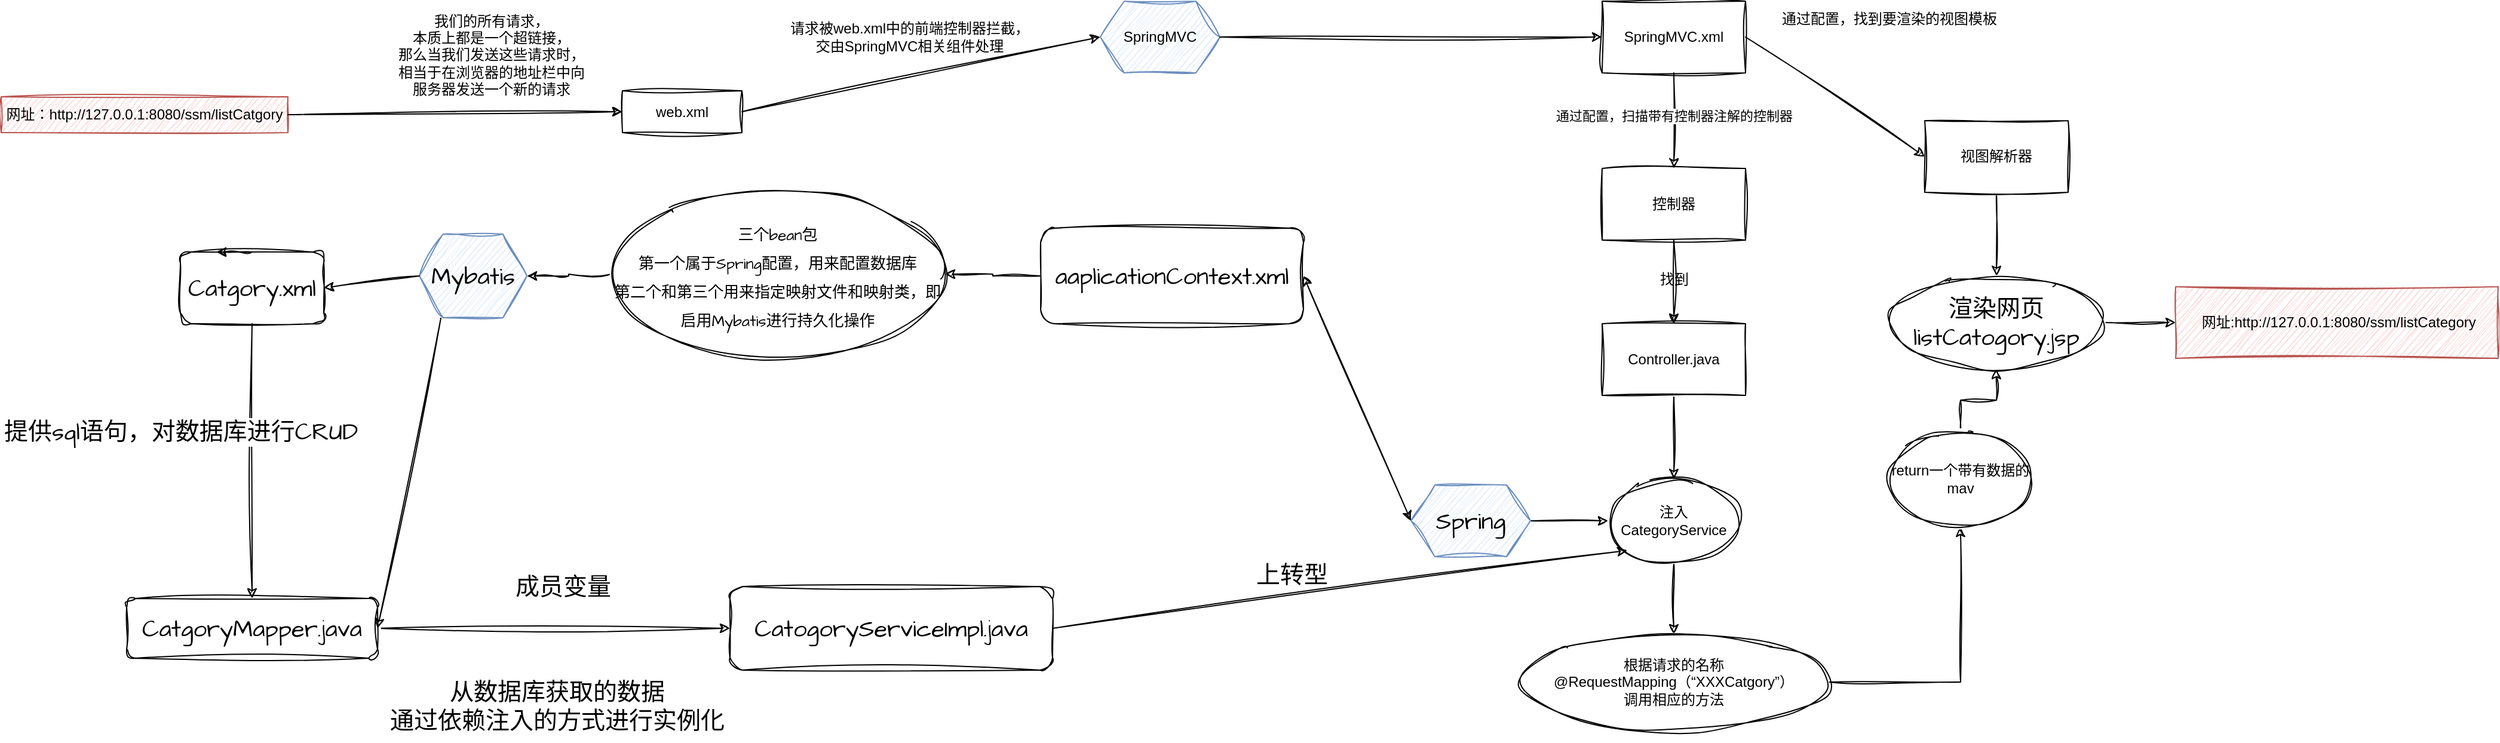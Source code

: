 <mxfile version="21.4.0" type="github">
  <diagram name="第 1 页" id="RDEPKA7RX92m3Vk1e79L">
    <mxGraphModel dx="2068" dy="856" grid="1" gridSize="10" guides="1" tooltips="1" connect="1" arrows="1" fold="1" page="1" pageScale="1" pageWidth="1920" pageHeight="1200" math="0" shadow="0">
      <root>
        <mxCell id="0" />
        <mxCell id="1" parent="0" />
        <mxCell id="-7al5YdbHBzN23Stn4cU-3" value="网址：http://127.0.0.1:8080/ssm/listCatgory&lt;br&gt;" style="rounded=0;whiteSpace=wrap;html=1;fillColor=#f8cecc;strokeColor=#b85450;sketch=1;curveFitting=1;jiggle=2;" vertex="1" parent="1">
          <mxGeometry x="20" y="160" width="240" height="30" as="geometry" />
        </mxCell>
        <mxCell id="-7al5YdbHBzN23Stn4cU-4" value="web.xml" style="rounded=0;whiteSpace=wrap;html=1;sketch=1;curveFitting=1;jiggle=2;" vertex="1" parent="1">
          <mxGeometry x="540" y="155" width="100" height="35" as="geometry" />
        </mxCell>
        <mxCell id="-7al5YdbHBzN23Stn4cU-6" value="" style="endArrow=classic;html=1;rounded=0;entryX=0;entryY=0.5;entryDx=0;entryDy=0;exitX=1;exitY=0.5;exitDx=0;exitDy=0;sketch=1;curveFitting=1;jiggle=2;" edge="1" parent="1" source="-7al5YdbHBzN23Stn4cU-3" target="-7al5YdbHBzN23Stn4cU-4">
          <mxGeometry width="50" height="50" relative="1" as="geometry">
            <mxPoint x="340" y="260" as="sourcePoint" />
            <mxPoint x="390" y="210" as="targetPoint" />
          </mxGeometry>
        </mxCell>
        <mxCell id="-7al5YdbHBzN23Stn4cU-7" value="我们的所有请求，&lt;br&gt;本质上都是一个超链接，&lt;br&gt;那么当我们发送这些请求时，&lt;br&gt;相当于在浏览器的地址栏中向&lt;br&gt;服务器发送一个新的请求" style="text;html=1;align=center;verticalAlign=middle;resizable=0;points=[];autosize=1;strokeColor=none;fillColor=none;rounded=0;sketch=1;curveFitting=1;jiggle=2;" vertex="1" parent="1">
          <mxGeometry x="340" y="80" width="180" height="90" as="geometry" />
        </mxCell>
        <mxCell id="-7al5YdbHBzN23Stn4cU-10" value="SpringMVC" style="shape=hexagon;perimeter=hexagonPerimeter2;whiteSpace=wrap;html=1;fixedSize=1;fillColor=#dae8fc;strokeColor=#6c8ebf;rounded=0;sketch=1;curveFitting=1;jiggle=2;" vertex="1" parent="1">
          <mxGeometry x="940" y="80" width="100" height="60" as="geometry" />
        </mxCell>
        <mxCell id="-7al5YdbHBzN23Stn4cU-11" value="" style="endArrow=classic;html=1;rounded=0;exitX=1;exitY=0.5;exitDx=0;exitDy=0;entryX=0;entryY=0.5;entryDx=0;entryDy=0;sketch=1;curveFitting=1;jiggle=2;" edge="1" parent="1" source="-7al5YdbHBzN23Stn4cU-4" target="-7al5YdbHBzN23Stn4cU-10">
          <mxGeometry width="50" height="50" relative="1" as="geometry">
            <mxPoint x="490" y="160" as="sourcePoint" />
            <mxPoint x="540" y="110" as="targetPoint" />
          </mxGeometry>
        </mxCell>
        <mxCell id="-7al5YdbHBzN23Stn4cU-12" value="请求被web.xml中的前端控制器拦截，&lt;br&gt;交由SpringMVC相关组件处理" style="text;html=1;align=center;verticalAlign=middle;resizable=0;points=[];autosize=1;strokeColor=none;fillColor=none;rounded=0;sketch=1;curveFitting=1;jiggle=2;" vertex="1" parent="1">
          <mxGeometry x="670" y="90" width="220" height="40" as="geometry" />
        </mxCell>
        <mxCell id="-7al5YdbHBzN23Stn4cU-14" value="SpringMVC.xml" style="rounded=0;whiteSpace=wrap;html=1;sketch=1;curveFitting=1;jiggle=2;" vertex="1" parent="1">
          <mxGeometry x="1360" y="80" width="120" height="60" as="geometry" />
        </mxCell>
        <mxCell id="-7al5YdbHBzN23Stn4cU-15" value="" style="endArrow=classic;html=1;rounded=0;entryX=0;entryY=0.5;entryDx=0;entryDy=0;exitX=1;exitY=0.5;exitDx=0;exitDy=0;sketch=1;curveFitting=1;jiggle=2;" edge="1" parent="1" source="-7al5YdbHBzN23Stn4cU-10" target="-7al5YdbHBzN23Stn4cU-14">
          <mxGeometry width="50" height="50" relative="1" as="geometry">
            <mxPoint x="970" y="220" as="sourcePoint" />
            <mxPoint x="1020" y="170" as="targetPoint" />
          </mxGeometry>
        </mxCell>
        <mxCell id="-7al5YdbHBzN23Stn4cU-20" value="" style="edgeStyle=orthogonalEdgeStyle;rounded=0;orthogonalLoop=1;jettySize=auto;html=1;sketch=1;curveFitting=1;jiggle=2;" edge="1" parent="1" source="-7al5YdbHBzN23Stn4cU-16" target="-7al5YdbHBzN23Stn4cU-19">
          <mxGeometry relative="1" as="geometry" />
        </mxCell>
        <mxCell id="-7al5YdbHBzN23Stn4cU-16" value="控制器" style="rounded=0;whiteSpace=wrap;html=1;sketch=1;curveFitting=1;jiggle=2;" vertex="1" parent="1">
          <mxGeometry x="1360" y="220" width="120" height="60" as="geometry" />
        </mxCell>
        <mxCell id="-7al5YdbHBzN23Stn4cU-17" value="" style="endArrow=classic;html=1;rounded=0;entryX=0.5;entryY=0;entryDx=0;entryDy=0;exitX=0.5;exitY=1;exitDx=0;exitDy=0;sketch=1;curveFitting=1;jiggle=2;" edge="1" parent="1" source="-7al5YdbHBzN23Stn4cU-14" target="-7al5YdbHBzN23Stn4cU-16">
          <mxGeometry width="50" height="50" relative="1" as="geometry">
            <mxPoint x="1270" y="220" as="sourcePoint" />
            <mxPoint x="1320" y="170" as="targetPoint" />
          </mxGeometry>
        </mxCell>
        <mxCell id="-7al5YdbHBzN23Stn4cU-18" value="通过配置，扫描带有控制器注解的控制器" style="edgeLabel;html=1;align=center;verticalAlign=middle;resizable=0;points=[];rounded=0;sketch=1;curveFitting=1;jiggle=2;" vertex="1" connectable="0" parent="-7al5YdbHBzN23Stn4cU-17">
          <mxGeometry x="-0.391" y="-4" relative="1" as="geometry">
            <mxPoint x="4" y="11" as="offset" />
          </mxGeometry>
        </mxCell>
        <mxCell id="-7al5YdbHBzN23Stn4cU-27" style="edgeStyle=orthogonalEdgeStyle;rounded=0;orthogonalLoop=1;jettySize=auto;html=1;exitX=0.5;exitY=1;exitDx=0;exitDy=0;sketch=1;curveFitting=1;jiggle=2;" edge="1" parent="1" source="-7al5YdbHBzN23Stn4cU-19" target="-7al5YdbHBzN23Stn4cU-25">
          <mxGeometry relative="1" as="geometry" />
        </mxCell>
        <mxCell id="-7al5YdbHBzN23Stn4cU-19" value="Controller.java" style="rounded=0;whiteSpace=wrap;html=1;sketch=1;curveFitting=1;jiggle=2;" vertex="1" parent="1">
          <mxGeometry x="1360" y="350" width="120" height="60" as="geometry" />
        </mxCell>
        <mxCell id="-7al5YdbHBzN23Stn4cU-22" value="找到" style="text;html=1;align=center;verticalAlign=middle;resizable=0;points=[];autosize=1;strokeColor=none;fillColor=none;rounded=0;sketch=1;curveFitting=1;jiggle=2;" vertex="1" parent="1">
          <mxGeometry x="1395" y="298" width="50" height="30" as="geometry" />
        </mxCell>
        <mxCell id="-7al5YdbHBzN23Stn4cU-28" style="edgeStyle=orthogonalEdgeStyle;rounded=0;orthogonalLoop=1;jettySize=auto;html=1;exitX=0.5;exitY=1;exitDx=0;exitDy=0;entryX=0.5;entryY=0;entryDx=0;entryDy=0;sketch=1;curveFitting=1;jiggle=2;" edge="1" parent="1" source="-7al5YdbHBzN23Stn4cU-25" target="-7al5YdbHBzN23Stn4cU-26">
          <mxGeometry relative="1" as="geometry" />
        </mxCell>
        <mxCell id="-7al5YdbHBzN23Stn4cU-25" value="注入CategoryService" style="ellipse;whiteSpace=wrap;html=1;rounded=0;sketch=1;curveFitting=1;jiggle=2;" vertex="1" parent="1">
          <mxGeometry x="1365" y="480" width="110" height="70" as="geometry" />
        </mxCell>
        <mxCell id="-7al5YdbHBzN23Stn4cU-33" style="edgeStyle=orthogonalEdgeStyle;rounded=0;orthogonalLoop=1;jettySize=auto;html=1;exitX=1;exitY=0.5;exitDx=0;exitDy=0;entryX=0.5;entryY=1;entryDx=0;entryDy=0;sketch=1;curveFitting=1;jiggle=2;" edge="1" parent="1" source="-7al5YdbHBzN23Stn4cU-26" target="-7al5YdbHBzN23Stn4cU-32">
          <mxGeometry relative="1" as="geometry" />
        </mxCell>
        <mxCell id="-7al5YdbHBzN23Stn4cU-26" value="根据请求的名称&lt;br&gt;@RequestMapping（“XXXCatgory”）&lt;br&gt;调用相应的方法" style="ellipse;whiteSpace=wrap;html=1;rounded=0;sketch=1;curveFitting=1;jiggle=2;" vertex="1" parent="1">
          <mxGeometry x="1290" y="610" width="260" height="80" as="geometry" />
        </mxCell>
        <mxCell id="-7al5YdbHBzN23Stn4cU-29" value="&amp;nbsp;网址:http://127.0.0.1:8080/ssm/listCategory" style="rounded=0;whiteSpace=wrap;html=1;fillColor=#f8cecc;strokeColor=#b85450;sketch=1;curveFitting=1;jiggle=2;" vertex="1" parent="1">
          <mxGeometry x="1840" y="319" width="270" height="60" as="geometry" />
        </mxCell>
        <mxCell id="-7al5YdbHBzN23Stn4cU-45" style="edgeStyle=orthogonalEdgeStyle;rounded=0;sketch=1;hachureGap=4;jiggle=2;curveFitting=1;orthogonalLoop=1;jettySize=auto;html=1;fontFamily=Architects Daughter;fontSource=https%3A%2F%2Ffonts.googleapis.com%2Fcss%3Ffamily%3DArchitects%2BDaughter;fontSize=16;" edge="1" parent="1" source="-7al5YdbHBzN23Stn4cU-32" target="-7al5YdbHBzN23Stn4cU-47">
          <mxGeometry relative="1" as="geometry">
            <mxPoint x="1750" y="460" as="targetPoint" />
          </mxGeometry>
        </mxCell>
        <mxCell id="-7al5YdbHBzN23Stn4cU-32" value="return一个带有数据的mav" style="ellipse;whiteSpace=wrap;html=1;rounded=0;sketch=1;curveFitting=1;jiggle=2;" vertex="1" parent="1">
          <mxGeometry x="1600" y="440" width="120" height="80" as="geometry" />
        </mxCell>
        <mxCell id="-7al5YdbHBzN23Stn4cU-49" value="" style="edgeStyle=orthogonalEdgeStyle;rounded=0;sketch=1;hachureGap=4;jiggle=2;curveFitting=1;orthogonalLoop=1;jettySize=auto;html=1;fontFamily=Architects Daughter;fontSource=https%3A%2F%2Ffonts.googleapis.com%2Fcss%3Ffamily%3DArchitects%2BDaughter;fontSize=16;" edge="1" parent="1" source="-7al5YdbHBzN23Stn4cU-35" target="-7al5YdbHBzN23Stn4cU-47">
          <mxGeometry relative="1" as="geometry" />
        </mxCell>
        <mxCell id="-7al5YdbHBzN23Stn4cU-35" value="视图解析器" style="rounded=0;whiteSpace=wrap;html=1;sketch=1;curveFitting=1;jiggle=2;" vertex="1" parent="1">
          <mxGeometry x="1630" y="180" width="120" height="60" as="geometry" />
        </mxCell>
        <mxCell id="-7al5YdbHBzN23Stn4cU-37" value="" style="endArrow=classic;html=1;rounded=0;exitX=1;exitY=0.5;exitDx=0;exitDy=0;entryX=0;entryY=0.5;entryDx=0;entryDy=0;sketch=1;curveFitting=1;jiggle=2;" edge="1" parent="1" source="-7al5YdbHBzN23Stn4cU-14" target="-7al5YdbHBzN23Stn4cU-35">
          <mxGeometry width="50" height="50" relative="1" as="geometry">
            <mxPoint x="1760" y="330" as="sourcePoint" />
            <mxPoint x="1810" y="280" as="targetPoint" />
          </mxGeometry>
        </mxCell>
        <mxCell id="-7al5YdbHBzN23Stn4cU-38" value="通过配置，找到要渲染的视图模板" style="text;html=1;align=center;verticalAlign=middle;resizable=0;points=[];autosize=1;strokeColor=none;fillColor=none;rounded=0;sketch=1;curveFitting=1;jiggle=2;" vertex="1" parent="1">
          <mxGeometry x="1500" y="80" width="200" height="30" as="geometry" />
        </mxCell>
        <mxCell id="-7al5YdbHBzN23Stn4cU-50" value="" style="edgeStyle=orthogonalEdgeStyle;rounded=0;sketch=1;hachureGap=4;jiggle=2;curveFitting=1;orthogonalLoop=1;jettySize=auto;html=1;fontFamily=Architects Daughter;fontSource=https%3A%2F%2Ffonts.googleapis.com%2Fcss%3Ffamily%3DArchitects%2BDaughter;fontSize=16;" edge="1" parent="1" source="-7al5YdbHBzN23Stn4cU-47" target="-7al5YdbHBzN23Stn4cU-29">
          <mxGeometry relative="1" as="geometry" />
        </mxCell>
        <mxCell id="-7al5YdbHBzN23Stn4cU-47" value="渲染网页listCatogory.jsp" style="ellipse;whiteSpace=wrap;html=1;sketch=1;hachureGap=4;jiggle=2;curveFitting=1;fontFamily=Architects Daughter;fontSource=https%3A%2F%2Ffonts.googleapis.com%2Fcss%3Ffamily%3DArchitects%2BDaughter;fontSize=20;" vertex="1" parent="1">
          <mxGeometry x="1600" y="310" width="180" height="78" as="geometry" />
        </mxCell>
        <mxCell id="-7al5YdbHBzN23Stn4cU-57" value="" style="edgeStyle=orthogonalEdgeStyle;rounded=0;sketch=1;hachureGap=4;jiggle=2;curveFitting=1;orthogonalLoop=1;jettySize=auto;html=1;fontFamily=Architects Daughter;fontSource=https%3A%2F%2Ffonts.googleapis.com%2Fcss%3Ffamily%3DArchitects%2BDaughter;fontSize=16;" edge="1" parent="1" source="-7al5YdbHBzN23Stn4cU-53" target="-7al5YdbHBzN23Stn4cU-25">
          <mxGeometry relative="1" as="geometry" />
        </mxCell>
        <mxCell id="-7al5YdbHBzN23Stn4cU-53" value="Spring" style="shape=hexagon;perimeter=hexagonPerimeter2;whiteSpace=wrap;html=1;fixedSize=1;sketch=1;hachureGap=4;jiggle=2;curveFitting=1;fontFamily=Architects Daughter;fontSource=https%3A%2F%2Ffonts.googleapis.com%2Fcss%3Ffamily%3DArchitects%2BDaughter;fontSize=20;fillColor=#dae8fc;strokeColor=#6c8ebf;" vertex="1" parent="1">
          <mxGeometry x="1200" y="485" width="100" height="60" as="geometry" />
        </mxCell>
        <mxCell id="-7al5YdbHBzN23Stn4cU-74" value="" style="edgeStyle=orthogonalEdgeStyle;rounded=0;sketch=1;hachureGap=4;jiggle=2;curveFitting=1;orthogonalLoop=1;jettySize=auto;html=1;fontFamily=Architects Daughter;fontSource=https%3A%2F%2Ffonts.googleapis.com%2Fcss%3Ffamily%3DArchitects%2BDaughter;fontSize=16;" edge="1" parent="1" source="-7al5YdbHBzN23Stn4cU-55" target="-7al5YdbHBzN23Stn4cU-72">
          <mxGeometry relative="1" as="geometry" />
        </mxCell>
        <mxCell id="-7al5YdbHBzN23Stn4cU-55" value="aaplicationContext.xml" style="rounded=1;whiteSpace=wrap;html=1;sketch=1;hachureGap=4;jiggle=2;curveFitting=1;fontFamily=Architects Daughter;fontSource=https%3A%2F%2Ffonts.googleapis.com%2Fcss%3Ffamily%3DArchitects%2BDaughter;fontSize=20;" vertex="1" parent="1">
          <mxGeometry x="890" y="270" width="220" height="80" as="geometry" />
        </mxCell>
        <mxCell id="-7al5YdbHBzN23Stn4cU-59" value="" style="endArrow=classic;startArrow=classic;html=1;rounded=0;sketch=1;hachureGap=4;jiggle=2;curveFitting=1;fontFamily=Architects Daughter;fontSource=https%3A%2F%2Ffonts.googleapis.com%2Fcss%3Ffamily%3DArchitects%2BDaughter;fontSize=16;exitX=1;exitY=0.5;exitDx=0;exitDy=0;entryX=0;entryY=0.5;entryDx=0;entryDy=0;" edge="1" parent="1" source="-7al5YdbHBzN23Stn4cU-55" target="-7al5YdbHBzN23Stn4cU-53">
          <mxGeometry width="50" height="50" relative="1" as="geometry">
            <mxPoint x="1140" y="460" as="sourcePoint" />
            <mxPoint x="1190" y="410" as="targetPoint" />
          </mxGeometry>
        </mxCell>
        <mxCell id="-7al5YdbHBzN23Stn4cU-84" style="edgeStyle=orthogonalEdgeStyle;rounded=0;sketch=1;hachureGap=4;jiggle=2;curveFitting=1;orthogonalLoop=1;jettySize=auto;html=1;fontFamily=Architects Daughter;fontSource=https%3A%2F%2Ffonts.googleapis.com%2Fcss%3Ffamily%3DArchitects%2BDaughter;fontSize=16;" edge="1" parent="1" source="-7al5YdbHBzN23Stn4cU-60" target="-7al5YdbHBzN23Stn4cU-64">
          <mxGeometry relative="1" as="geometry" />
        </mxCell>
        <mxCell id="-7al5YdbHBzN23Stn4cU-60" value="CatgoryMapper.java" style="rounded=1;whiteSpace=wrap;html=1;sketch=1;hachureGap=4;jiggle=2;curveFitting=1;fontFamily=Architects Daughter;fontSource=https%3A%2F%2Ffonts.googleapis.com%2Fcss%3Ffamily%3DArchitects%2BDaughter;fontSize=20;" vertex="1" parent="1">
          <mxGeometry x="125" y="580" width="210" height="50" as="geometry" />
        </mxCell>
        <mxCell id="-7al5YdbHBzN23Stn4cU-61" value="Catgory.xml" style="rounded=1;whiteSpace=wrap;html=1;sketch=1;hachureGap=4;jiggle=2;curveFitting=1;fontFamily=Architects Daughter;fontSource=https%3A%2F%2Ffonts.googleapis.com%2Fcss%3Ffamily%3DArchitects%2BDaughter;fontSize=20;" vertex="1" parent="1">
          <mxGeometry x="170" y="290" width="120" height="60" as="geometry" />
        </mxCell>
        <mxCell id="-7al5YdbHBzN23Stn4cU-62" style="edgeStyle=orthogonalEdgeStyle;rounded=0;sketch=1;hachureGap=4;jiggle=2;curveFitting=1;orthogonalLoop=1;jettySize=auto;html=1;exitX=0.5;exitY=0;exitDx=0;exitDy=0;entryX=0.25;entryY=0;entryDx=0;entryDy=0;fontFamily=Architects Daughter;fontSource=https%3A%2F%2Ffonts.googleapis.com%2Fcss%3Ffamily%3DArchitects%2BDaughter;fontSize=16;" edge="1" parent="1" source="-7al5YdbHBzN23Stn4cU-61" target="-7al5YdbHBzN23Stn4cU-61">
          <mxGeometry relative="1" as="geometry" />
        </mxCell>
        <mxCell id="-7al5YdbHBzN23Stn4cU-64" value="CatogoryServiceImpl.java" style="rounded=1;whiteSpace=wrap;html=1;sketch=1;hachureGap=4;jiggle=2;curveFitting=1;fontFamily=Architects Daughter;fontSource=https%3A%2F%2Ffonts.googleapis.com%2Fcss%3Ffamily%3DArchitects%2BDaughter;fontSize=20;" vertex="1" parent="1">
          <mxGeometry x="630" y="570" width="270" height="70" as="geometry" />
        </mxCell>
        <mxCell id="-7al5YdbHBzN23Stn4cU-67" value="" style="endArrow=classic;html=1;rounded=0;sketch=1;hachureGap=4;jiggle=2;curveFitting=1;fontFamily=Architects Daughter;fontSource=https%3A%2F%2Ffonts.googleapis.com%2Fcss%3Ffamily%3DArchitects%2BDaughter;fontSize=16;exitX=1;exitY=0.5;exitDx=0;exitDy=0;entryX=0;entryY=1;entryDx=0;entryDy=0;" edge="1" parent="1" source="-7al5YdbHBzN23Stn4cU-64" target="-7al5YdbHBzN23Stn4cU-25">
          <mxGeometry width="50" height="50" relative="1" as="geometry">
            <mxPoint x="880" y="420" as="sourcePoint" />
            <mxPoint x="930" y="370" as="targetPoint" />
          </mxGeometry>
        </mxCell>
        <mxCell id="-7al5YdbHBzN23Stn4cU-76" value="" style="edgeStyle=orthogonalEdgeStyle;rounded=0;sketch=1;hachureGap=4;jiggle=2;curveFitting=1;orthogonalLoop=1;jettySize=auto;html=1;fontFamily=Architects Daughter;fontSource=https%3A%2F%2Ffonts.googleapis.com%2Fcss%3Ffamily%3DArchitects%2BDaughter;fontSize=16;" edge="1" parent="1" source="-7al5YdbHBzN23Stn4cU-72" target="-7al5YdbHBzN23Stn4cU-75">
          <mxGeometry relative="1" as="geometry" />
        </mxCell>
        <mxCell id="-7al5YdbHBzN23Stn4cU-72" value="&lt;font style=&quot;font-size: 13px;&quot;&gt;三个bean包&lt;br&gt;第一个属于Spring配置，用来配置数据库&lt;br&gt;第二个和第三个用来指定映射文件和映射类，即启用Mybatis进行持久化操作&lt;/font&gt;" style="ellipse;whiteSpace=wrap;html=1;sketch=1;hachureGap=4;jiggle=2;curveFitting=1;fontFamily=Architects Daughter;fontSource=https%3A%2F%2Ffonts.googleapis.com%2Fcss%3Ffamily%3DArchitects%2BDaughter;fontSize=20;" vertex="1" parent="1">
          <mxGeometry x="530" y="238" width="280" height="141" as="geometry" />
        </mxCell>
        <mxCell id="-7al5YdbHBzN23Stn4cU-75" value="Mybatis" style="shape=hexagon;perimeter=hexagonPerimeter2;whiteSpace=wrap;html=1;fixedSize=1;sketch=1;hachureGap=4;jiggle=2;curveFitting=1;fontFamily=Architects Daughter;fontSource=https%3A%2F%2Ffonts.googleapis.com%2Fcss%3Ffamily%3DArchitects%2BDaughter;fontSize=20;size=20;fillColor=#dae8fc;strokeColor=#6c8ebf;" vertex="1" parent="1">
          <mxGeometry x="370" y="275" width="90" height="70" as="geometry" />
        </mxCell>
        <mxCell id="-7al5YdbHBzN23Stn4cU-77" value="" style="endArrow=classic;html=1;rounded=0;sketch=1;hachureGap=4;jiggle=2;curveFitting=1;fontFamily=Architects Daughter;fontSource=https%3A%2F%2Ffonts.googleapis.com%2Fcss%3Ffamily%3DArchitects%2BDaughter;fontSize=16;entryX=1;entryY=0.5;entryDx=0;entryDy=0;exitX=0;exitY=0.5;exitDx=0;exitDy=0;" edge="1" parent="1" source="-7al5YdbHBzN23Stn4cU-75" target="-7al5YdbHBzN23Stn4cU-61">
          <mxGeometry width="50" height="50" relative="1" as="geometry">
            <mxPoint x="320" y="440" as="sourcePoint" />
            <mxPoint x="330" y="350" as="targetPoint" />
          </mxGeometry>
        </mxCell>
        <mxCell id="-7al5YdbHBzN23Stn4cU-79" value="" style="endArrow=classic;html=1;rounded=0;sketch=1;hachureGap=4;jiggle=2;curveFitting=1;fontFamily=Architects Daughter;fontSource=https%3A%2F%2Ffonts.googleapis.com%2Fcss%3Ffamily%3DArchitects%2BDaughter;fontSize=16;entryX=1;entryY=0.5;entryDx=0;entryDy=0;exitX=0.2;exitY=1.005;exitDx=0;exitDy=0;exitPerimeter=0;" edge="1" parent="1" source="-7al5YdbHBzN23Stn4cU-75" target="-7al5YdbHBzN23Stn4cU-60">
          <mxGeometry width="50" height="50" relative="1" as="geometry">
            <mxPoint x="410" y="440" as="sourcePoint" />
            <mxPoint x="460" y="390" as="targetPoint" />
          </mxGeometry>
        </mxCell>
        <mxCell id="-7al5YdbHBzN23Stn4cU-80" value="" style="endArrow=classic;html=1;rounded=0;sketch=1;hachureGap=4;jiggle=2;curveFitting=1;fontFamily=Architects Daughter;fontSource=https%3A%2F%2Ffonts.googleapis.com%2Fcss%3Ffamily%3DArchitects%2BDaughter;fontSize=16;entryX=0.5;entryY=0;entryDx=0;entryDy=0;exitX=0.5;exitY=1;exitDx=0;exitDy=0;" edge="1" parent="1" source="-7al5YdbHBzN23Stn4cU-61" target="-7al5YdbHBzN23Stn4cU-60">
          <mxGeometry width="50" height="50" relative="1" as="geometry">
            <mxPoint x="200" y="470" as="sourcePoint" />
            <mxPoint x="250" y="420" as="targetPoint" />
          </mxGeometry>
        </mxCell>
        <mxCell id="-7al5YdbHBzN23Stn4cU-83" value="提供sql语句，对数据库进行CRUD" style="edgeLabel;html=1;align=center;verticalAlign=middle;resizable=0;points=[];fontSize=20;fontFamily=Architects Daughter;" vertex="1" connectable="0" parent="-7al5YdbHBzN23Stn4cU-80">
          <mxGeometry x="-0.217" y="-4" relative="1" as="geometry">
            <mxPoint x="-56" as="offset" />
          </mxGeometry>
        </mxCell>
        <mxCell id="-7al5YdbHBzN23Stn4cU-87" value="成员变量" style="text;html=1;align=center;verticalAlign=middle;resizable=0;points=[];autosize=1;strokeColor=none;fillColor=none;fontSize=20;fontFamily=Architects Daughter;" vertex="1" parent="1">
          <mxGeometry x="440" y="550" width="100" height="40" as="geometry" />
        </mxCell>
        <mxCell id="-7al5YdbHBzN23Stn4cU-88" value="从数据库获取的数据&lt;br&gt;通过依赖注入的方式进行实例化" style="text;html=1;align=center;verticalAlign=middle;resizable=0;points=[];autosize=1;strokeColor=none;fillColor=none;fontSize=20;fontFamily=Architects Daughter;" vertex="1" parent="1">
          <mxGeometry x="335" y="640" width="300" height="60" as="geometry" />
        </mxCell>
        <mxCell id="-7al5YdbHBzN23Stn4cU-89" value="上转型" style="text;html=1;align=center;verticalAlign=middle;resizable=0;points=[];autosize=1;strokeColor=none;fillColor=none;fontSize=20;fontFamily=Architects Daughter;" vertex="1" parent="1">
          <mxGeometry x="1060" y="540" width="80" height="40" as="geometry" />
        </mxCell>
      </root>
    </mxGraphModel>
  </diagram>
</mxfile>
